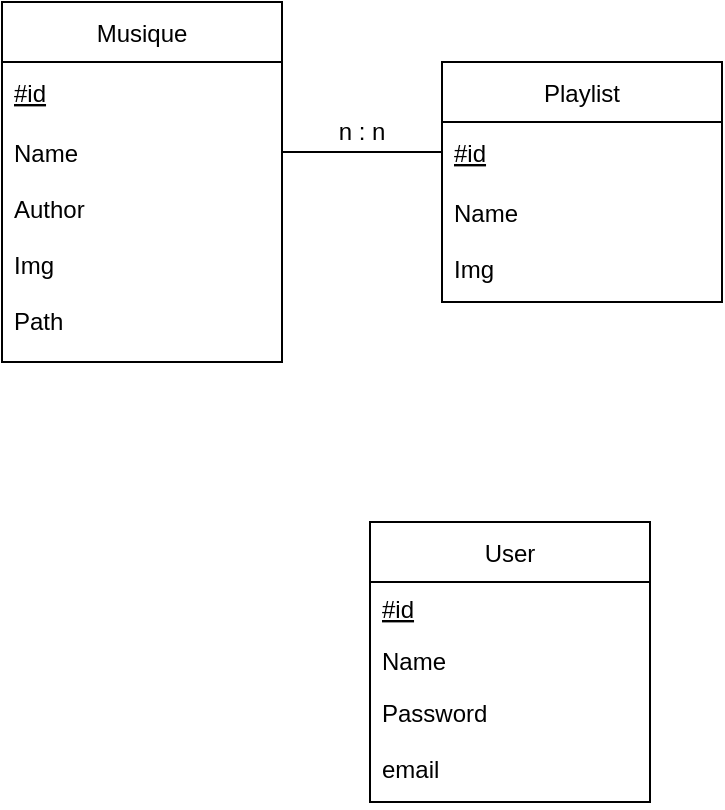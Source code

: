 <mxfile version="20.0.1" type="device"><diagram id="PUB8KvZZrixynJvECAWv" name="Page-1"><mxGraphModel dx="782" dy="428" grid="1" gridSize="10" guides="1" tooltips="1" connect="1" arrows="1" fold="1" page="1" pageScale="1" pageWidth="827" pageHeight="1169" math="0" shadow="0"><root><mxCell id="0"/><mxCell id="1" parent="0"/><mxCell id="34gzkQ8HyJgzLmFEzhZe-2" value="Musique" style="swimlane;fontStyle=0;childLayout=stackLayout;horizontal=1;startSize=30;horizontalStack=0;resizeParent=1;resizeParentMax=0;resizeLast=0;collapsible=1;marginBottom=0;" vertex="1" parent="1"><mxGeometry x="90" y="70" width="140" height="180" as="geometry"/></mxCell><mxCell id="34gzkQ8HyJgzLmFEzhZe-3" value="#id" style="text;strokeColor=none;fillColor=none;align=left;verticalAlign=middle;spacingLeft=4;spacingRight=4;overflow=hidden;points=[[0,0.5],[1,0.5]];portConstraint=eastwest;rotatable=0;fontStyle=4" vertex="1" parent="34gzkQ8HyJgzLmFEzhZe-2"><mxGeometry y="30" width="140" height="30" as="geometry"/></mxCell><mxCell id="34gzkQ8HyJgzLmFEzhZe-4" value="Name" style="text;strokeColor=none;fillColor=none;align=left;verticalAlign=middle;spacingLeft=4;spacingRight=4;overflow=hidden;points=[[0,0.5],[1,0.5]];portConstraint=eastwest;rotatable=0;" vertex="1" parent="34gzkQ8HyJgzLmFEzhZe-2"><mxGeometry y="60" width="140" height="30" as="geometry"/></mxCell><mxCell id="34gzkQ8HyJgzLmFEzhZe-5" value="Author&#10;&#10;Img&#10;&#10;Path&#10;" style="text;strokeColor=none;fillColor=none;align=left;verticalAlign=top;spacingLeft=4;spacingRight=4;overflow=hidden;points=[[0,0.5],[1,0.5]];portConstraint=eastwest;rotatable=0;" vertex="1" parent="34gzkQ8HyJgzLmFEzhZe-2"><mxGeometry y="90" width="140" height="90" as="geometry"/></mxCell><mxCell id="34gzkQ8HyJgzLmFEzhZe-7" value="Playlist" style="swimlane;fontStyle=0;childLayout=stackLayout;horizontal=1;startSize=30;horizontalStack=0;resizeParent=1;resizeParentMax=0;resizeLast=0;collapsible=1;marginBottom=0;" vertex="1" parent="1"><mxGeometry x="310" y="100" width="140" height="120" as="geometry"/></mxCell><mxCell id="34gzkQ8HyJgzLmFEzhZe-8" value="#id" style="text;strokeColor=none;fillColor=none;align=left;verticalAlign=middle;spacingLeft=4;spacingRight=4;overflow=hidden;points=[[0,0.5],[1,0.5]];portConstraint=eastwest;rotatable=0;fontStyle=4" vertex="1" parent="34gzkQ8HyJgzLmFEzhZe-7"><mxGeometry y="30" width="140" height="30" as="geometry"/></mxCell><mxCell id="34gzkQ8HyJgzLmFEzhZe-9" value="Name" style="text;strokeColor=none;fillColor=none;align=left;verticalAlign=middle;spacingLeft=4;spacingRight=4;overflow=hidden;points=[[0,0.5],[1,0.5]];portConstraint=eastwest;rotatable=0;" vertex="1" parent="34gzkQ8HyJgzLmFEzhZe-7"><mxGeometry y="60" width="140" height="30" as="geometry"/></mxCell><mxCell id="34gzkQ8HyJgzLmFEzhZe-10" value="Img&#10;" style="text;strokeColor=none;fillColor=none;align=left;verticalAlign=top;spacingLeft=4;spacingRight=4;overflow=hidden;points=[[0,0.5],[1,0.5]];portConstraint=eastwest;rotatable=0;" vertex="1" parent="34gzkQ8HyJgzLmFEzhZe-7"><mxGeometry y="90" width="140" height="30" as="geometry"/></mxCell><mxCell id="34gzkQ8HyJgzLmFEzhZe-11" value="User" style="swimlane;fontStyle=0;childLayout=stackLayout;horizontal=1;startSize=30;fillColor=none;horizontalStack=0;resizeParent=1;resizeParentMax=0;resizeLast=0;collapsible=1;marginBottom=0;" vertex="1" parent="1"><mxGeometry x="274" y="330" width="140" height="140" as="geometry"/></mxCell><mxCell id="34gzkQ8HyJgzLmFEzhZe-12" value="#id" style="text;strokeColor=none;fillColor=none;align=left;verticalAlign=top;spacingLeft=4;spacingRight=4;overflow=hidden;rotatable=0;points=[[0,0.5],[1,0.5]];portConstraint=eastwest;fontStyle=4" vertex="1" parent="34gzkQ8HyJgzLmFEzhZe-11"><mxGeometry y="30" width="140" height="26" as="geometry"/></mxCell><mxCell id="34gzkQ8HyJgzLmFEzhZe-13" value="Name" style="text;strokeColor=none;fillColor=none;align=left;verticalAlign=top;spacingLeft=4;spacingRight=4;overflow=hidden;rotatable=0;points=[[0,0.5],[1,0.5]];portConstraint=eastwest;" vertex="1" parent="34gzkQ8HyJgzLmFEzhZe-11"><mxGeometry y="56" width="140" height="26" as="geometry"/></mxCell><mxCell id="34gzkQ8HyJgzLmFEzhZe-14" value="Password &#10;&#10;email" style="text;strokeColor=none;fillColor=none;align=left;verticalAlign=top;spacingLeft=4;spacingRight=4;overflow=hidden;rotatable=0;points=[[0,0.5],[1,0.5]];portConstraint=eastwest;" vertex="1" parent="34gzkQ8HyJgzLmFEzhZe-11"><mxGeometry y="82" width="140" height="58" as="geometry"/></mxCell><mxCell id="34gzkQ8HyJgzLmFEzhZe-15" value="" style="endArrow=none;html=1;rounded=0;exitX=1;exitY=0.5;exitDx=0;exitDy=0;entryX=0;entryY=0.5;entryDx=0;entryDy=0;" edge="1" parent="1" source="34gzkQ8HyJgzLmFEzhZe-4" target="34gzkQ8HyJgzLmFEzhZe-8"><mxGeometry width="50" height="50" relative="1" as="geometry"><mxPoint x="240" y="310" as="sourcePoint"/><mxPoint x="290" y="260" as="targetPoint"/></mxGeometry></mxCell><mxCell id="34gzkQ8HyJgzLmFEzhZe-16" value="n : n" style="text;html=1;strokeColor=none;fillColor=none;align=center;verticalAlign=middle;whiteSpace=wrap;rounded=0;" vertex="1" parent="1"><mxGeometry x="240" y="120" width="60" height="30" as="geometry"/></mxCell></root></mxGraphModel></diagram></mxfile>